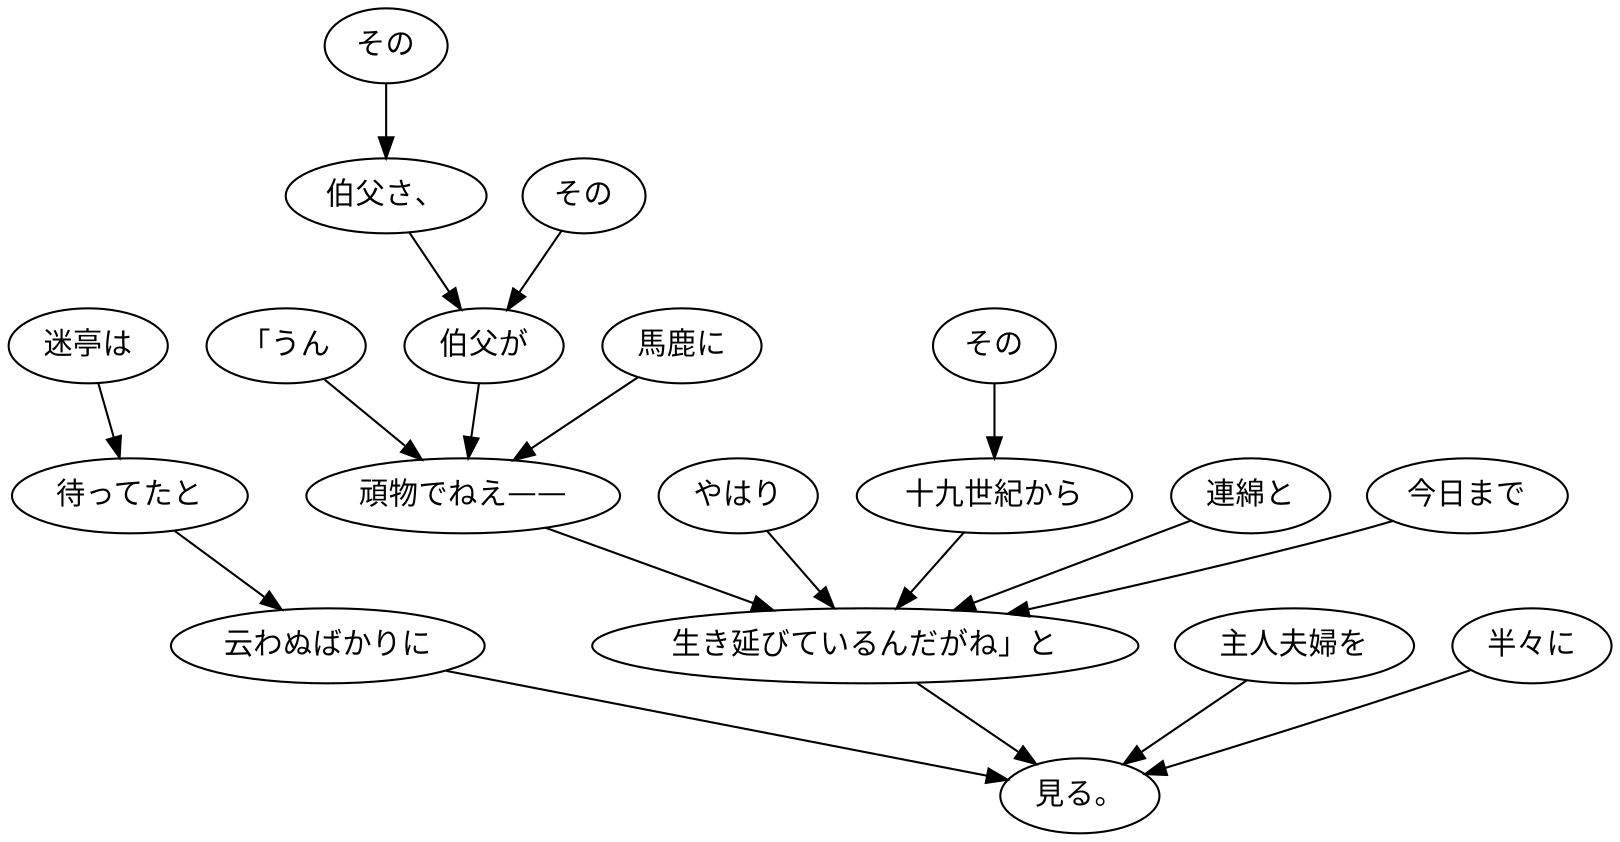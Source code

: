 digraph graph1742 {
	node0 [label="迷亭は"];
	node1 [label="待ってたと"];
	node2 [label="云わぬばかりに"];
	node3 [label="「うん"];
	node4 [label="その"];
	node5 [label="伯父さ、"];
	node6 [label="その"];
	node7 [label="伯父が"];
	node8 [label="馬鹿に"];
	node9 [label="頑物でねえ——"];
	node10 [label="やはり"];
	node11 [label="その"];
	node12 [label="十九世紀から"];
	node13 [label="連綿と"];
	node14 [label="今日まで"];
	node15 [label="生き延びているんだがね」と"];
	node16 [label="主人夫婦を"];
	node17 [label="半々に"];
	node18 [label="見る。"];
	node0 -> node1;
	node1 -> node2;
	node2 -> node18;
	node3 -> node9;
	node4 -> node5;
	node5 -> node7;
	node6 -> node7;
	node7 -> node9;
	node8 -> node9;
	node9 -> node15;
	node10 -> node15;
	node11 -> node12;
	node12 -> node15;
	node13 -> node15;
	node14 -> node15;
	node15 -> node18;
	node16 -> node18;
	node17 -> node18;
}
